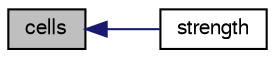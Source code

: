 digraph "cells"
{
  bgcolor="transparent";
  edge [fontname="FreeSans",fontsize="10",labelfontname="FreeSans",labelfontsize="10"];
  node [fontname="FreeSans",fontsize="10",shape=record];
  rankdir="LR";
  Node862 [label="cells",height=0.2,width=0.4,color="black", fillcolor="grey75", style="filled", fontcolor="black"];
  Node862 -> Node863 [dir="back",color="midnightblue",fontsize="10",style="solid",fontname="FreeSans"];
  Node863 [label="strength",height=0.2,width=0.4,color="black",URL="$a21838.html#a9ae7272e5c0a7c014af16f9a87039a24"];
}

